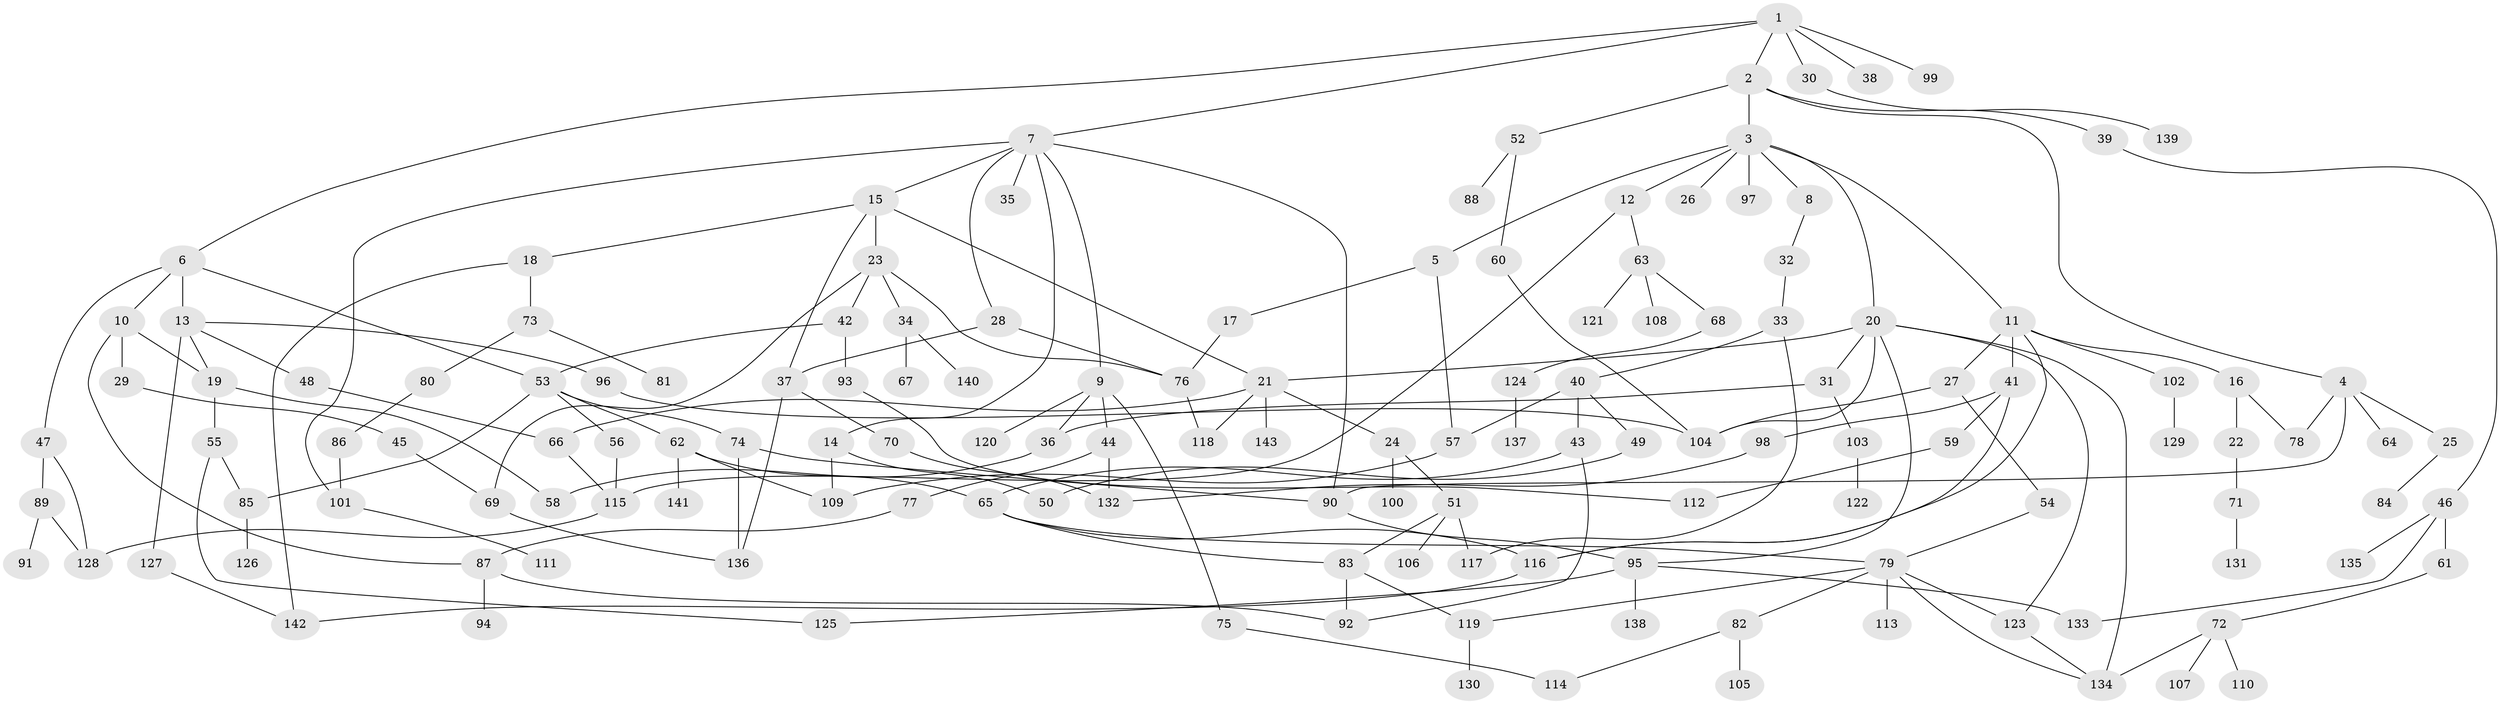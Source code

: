 // coarse degree distribution, {9: 0.02, 5: 0.1, 8: 0.01, 4: 0.1, 2: 0.26, 7: 0.01, 3: 0.17, 6: 0.02, 10: 0.01, 1: 0.29, 13: 0.01}
// Generated by graph-tools (version 1.1) at 2025/16/03/04/25 18:16:53]
// undirected, 143 vertices, 194 edges
graph export_dot {
graph [start="1"]
  node [color=gray90,style=filled];
  1;
  2;
  3;
  4;
  5;
  6;
  7;
  8;
  9;
  10;
  11;
  12;
  13;
  14;
  15;
  16;
  17;
  18;
  19;
  20;
  21;
  22;
  23;
  24;
  25;
  26;
  27;
  28;
  29;
  30;
  31;
  32;
  33;
  34;
  35;
  36;
  37;
  38;
  39;
  40;
  41;
  42;
  43;
  44;
  45;
  46;
  47;
  48;
  49;
  50;
  51;
  52;
  53;
  54;
  55;
  56;
  57;
  58;
  59;
  60;
  61;
  62;
  63;
  64;
  65;
  66;
  67;
  68;
  69;
  70;
  71;
  72;
  73;
  74;
  75;
  76;
  77;
  78;
  79;
  80;
  81;
  82;
  83;
  84;
  85;
  86;
  87;
  88;
  89;
  90;
  91;
  92;
  93;
  94;
  95;
  96;
  97;
  98;
  99;
  100;
  101;
  102;
  103;
  104;
  105;
  106;
  107;
  108;
  109;
  110;
  111;
  112;
  113;
  114;
  115;
  116;
  117;
  118;
  119;
  120;
  121;
  122;
  123;
  124;
  125;
  126;
  127;
  128;
  129;
  130;
  131;
  132;
  133;
  134;
  135;
  136;
  137;
  138;
  139;
  140;
  141;
  142;
  143;
  1 -- 2;
  1 -- 6;
  1 -- 7;
  1 -- 30;
  1 -- 38;
  1 -- 99;
  2 -- 3;
  2 -- 4;
  2 -- 39;
  2 -- 52;
  3 -- 5;
  3 -- 8;
  3 -- 11;
  3 -- 12;
  3 -- 20;
  3 -- 26;
  3 -- 97;
  4 -- 25;
  4 -- 64;
  4 -- 78;
  4 -- 90;
  5 -- 17;
  5 -- 57;
  6 -- 10;
  6 -- 13;
  6 -- 47;
  6 -- 53;
  7 -- 9;
  7 -- 14;
  7 -- 15;
  7 -- 28;
  7 -- 35;
  7 -- 90;
  7 -- 101;
  8 -- 32;
  9 -- 36;
  9 -- 44;
  9 -- 75;
  9 -- 120;
  10 -- 29;
  10 -- 19;
  10 -- 87;
  11 -- 16;
  11 -- 27;
  11 -- 41;
  11 -- 102;
  11 -- 116;
  12 -- 63;
  12 -- 115;
  13 -- 19;
  13 -- 48;
  13 -- 96;
  13 -- 127;
  14 -- 50;
  14 -- 109;
  15 -- 18;
  15 -- 21;
  15 -- 23;
  15 -- 37;
  16 -- 22;
  16 -- 78;
  17 -- 76;
  18 -- 73;
  18 -- 142;
  19 -- 55;
  19 -- 58;
  20 -- 31;
  20 -- 123;
  20 -- 104;
  20 -- 21;
  20 -- 95;
  20 -- 134;
  21 -- 24;
  21 -- 66;
  21 -- 143;
  21 -- 118;
  22 -- 71;
  23 -- 34;
  23 -- 42;
  23 -- 76;
  23 -- 69;
  24 -- 51;
  24 -- 100;
  25 -- 84;
  27 -- 54;
  27 -- 104;
  28 -- 37;
  28 -- 76;
  29 -- 45;
  30 -- 139;
  31 -- 103;
  31 -- 36;
  32 -- 33;
  33 -- 40;
  33 -- 117;
  34 -- 67;
  34 -- 140;
  36 -- 58;
  37 -- 70;
  37 -- 136;
  39 -- 46;
  40 -- 43;
  40 -- 49;
  40 -- 57;
  41 -- 59;
  41 -- 98;
  41 -- 116;
  42 -- 93;
  42 -- 53;
  43 -- 92;
  43 -- 65;
  44 -- 77;
  44 -- 132;
  45 -- 69;
  46 -- 61;
  46 -- 135;
  46 -- 133;
  47 -- 89;
  47 -- 128;
  48 -- 66;
  49 -- 50;
  51 -- 106;
  51 -- 117;
  51 -- 83;
  52 -- 60;
  52 -- 88;
  53 -- 56;
  53 -- 62;
  53 -- 74;
  53 -- 85;
  54 -- 79;
  55 -- 125;
  55 -- 85;
  56 -- 115;
  57 -- 109;
  59 -- 112;
  60 -- 104;
  61 -- 72;
  62 -- 65;
  62 -- 141;
  62 -- 109;
  63 -- 68;
  63 -- 108;
  63 -- 121;
  65 -- 79;
  65 -- 83;
  65 -- 116;
  66 -- 115;
  68 -- 124;
  69 -- 136;
  70 -- 132;
  71 -- 131;
  72 -- 107;
  72 -- 110;
  72 -- 134;
  73 -- 80;
  73 -- 81;
  74 -- 90;
  74 -- 136;
  75 -- 114;
  76 -- 118;
  77 -- 87;
  79 -- 82;
  79 -- 113;
  79 -- 119;
  79 -- 123;
  79 -- 134;
  80 -- 86;
  82 -- 105;
  82 -- 114;
  83 -- 119;
  83 -- 92;
  85 -- 126;
  86 -- 101;
  87 -- 94;
  87 -- 92;
  89 -- 91;
  89 -- 128;
  90 -- 95;
  93 -- 112;
  95 -- 125;
  95 -- 133;
  95 -- 138;
  96 -- 104;
  98 -- 132;
  101 -- 111;
  102 -- 129;
  103 -- 122;
  115 -- 128;
  116 -- 142;
  119 -- 130;
  123 -- 134;
  124 -- 137;
  127 -- 142;
}

